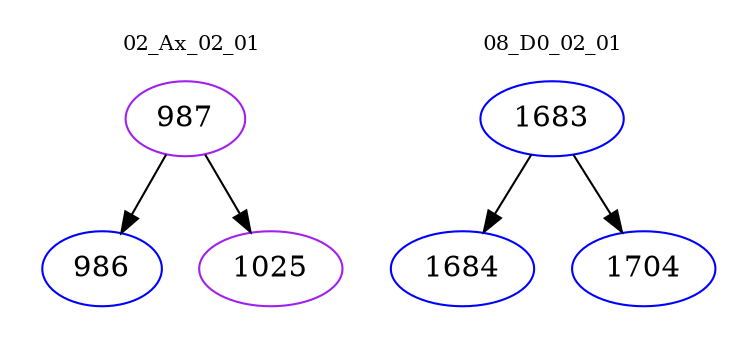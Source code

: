digraph{
subgraph cluster_0 {
color = white
label = "02_Ax_02_01";
fontsize=10;
T0_987 [label="987", color="purple"]
T0_987 -> T0_986 [color="black"]
T0_986 [label="986", color="blue"]
T0_987 -> T0_1025 [color="black"]
T0_1025 [label="1025", color="purple"]
}
subgraph cluster_1 {
color = white
label = "08_D0_02_01";
fontsize=10;
T1_1683 [label="1683", color="blue"]
T1_1683 -> T1_1684 [color="black"]
T1_1684 [label="1684", color="blue"]
T1_1683 -> T1_1704 [color="black"]
T1_1704 [label="1704", color="blue"]
}
}
